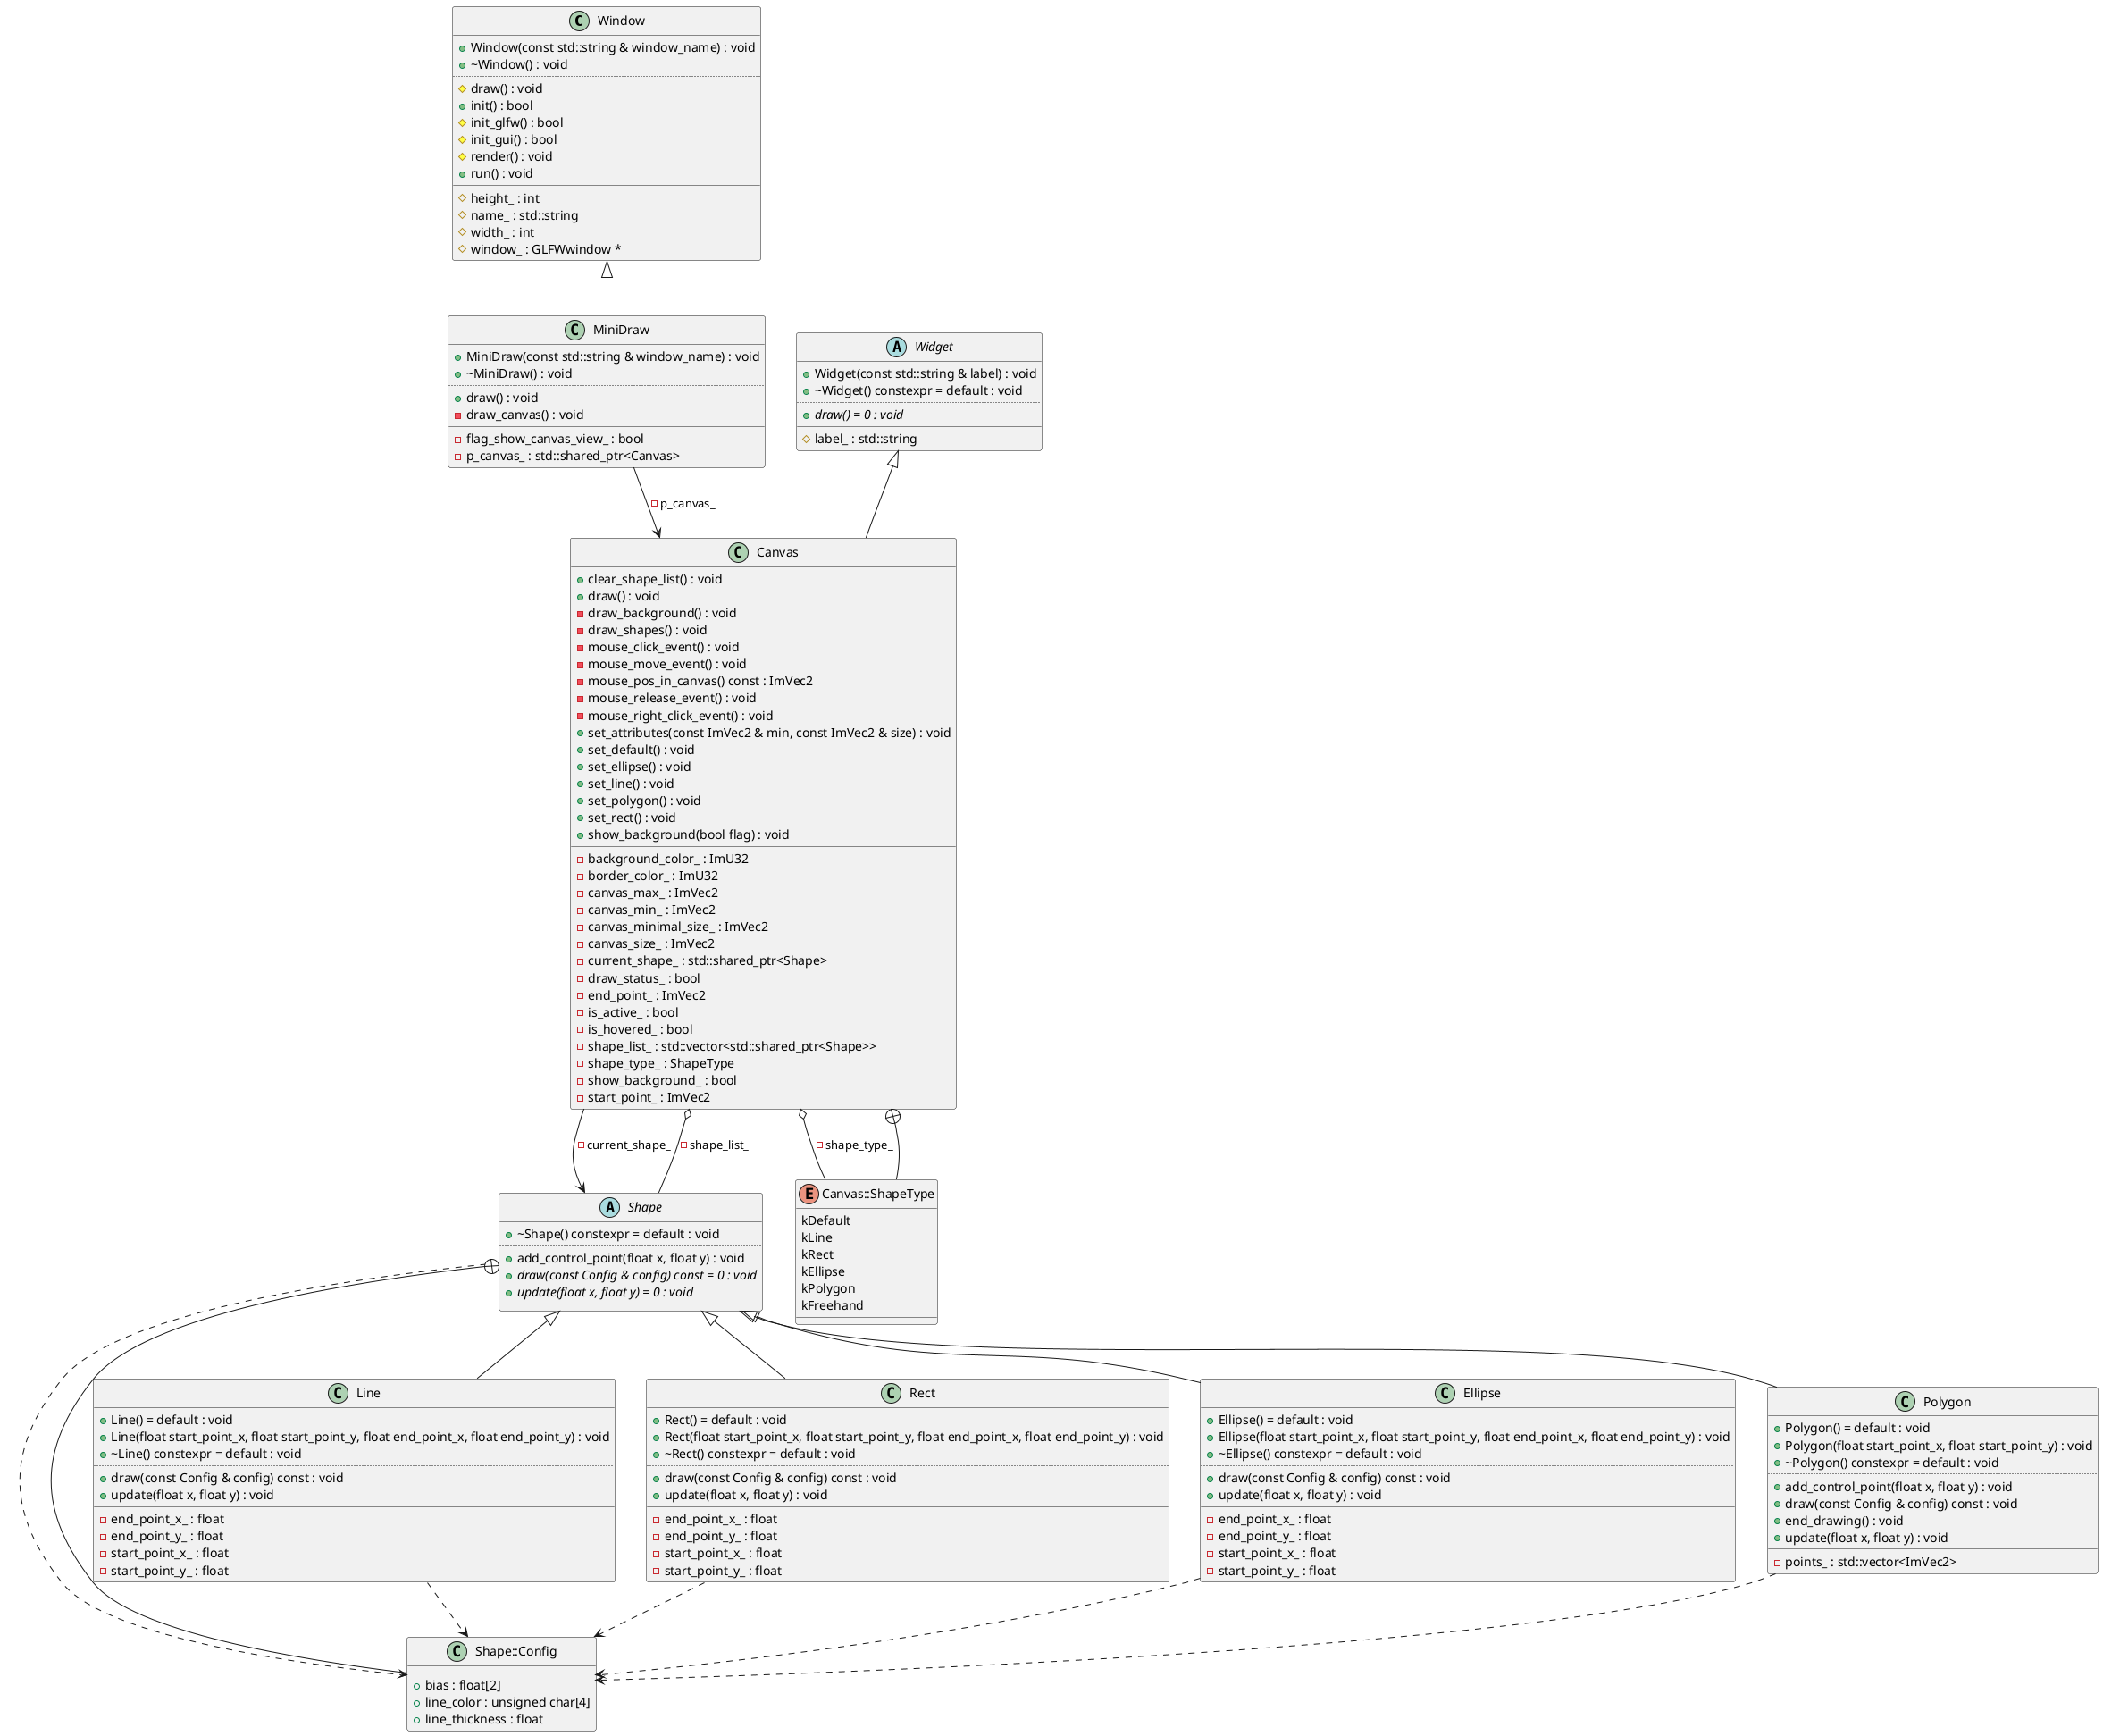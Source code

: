 @startuml
class "Window" as C_0005615952877166577034
class C_0005615952877166577034 {
+Window(const std::string & window_name) : void
+~Window() : void
..
#draw() : void
+init() : bool
#init_glfw() : bool
#init_gui() : bool
#render() : void
+run() : void
__
#height_ : int
#name_ : std::string
#width_ : int
#window_ : GLFWwindow *
}
abstract "Shape" as C_0013949332899565985436
abstract C_0013949332899565985436 {
+~Shape() constexpr = default : void
..
+add_control_point(float x, float y) : void
{abstract} +draw(const Config & config) const = 0 : void
{abstract} +update(float x, float y) = 0 : void
__
}
class "Shape::Config" as C_0010110700635438516104
class C_0010110700635438516104 {
__
+bias : float[2]
+line_color : unsigned char[4]
+line_thickness : float
}
abstract "Widget" as C_0000146601290597178883
abstract C_0000146601290597178883 {
+Widget(const std::string & label) : void
+~Widget() constexpr = default : void
..
{abstract} +draw() = 0 : void
__
#label_ : std::string
}
class "Canvas" as C_0001524359799791403135
class C_0001524359799791403135 {
+clear_shape_list() : void
+draw() : void
-draw_background() : void
-draw_shapes() : void
-mouse_click_event() : void
-mouse_move_event() : void
-mouse_pos_in_canvas() const : ImVec2
-mouse_release_event() : void
-mouse_right_click_event() : void
+set_attributes(const ImVec2 & min, const ImVec2 & size) : void
+set_default() : void
+set_ellipse() : void
+set_line() : void
+set_polygon() : void
+set_rect() : void
+show_background(bool flag) : void
__
-background_color_ : ImU32
-border_color_ : ImU32
-canvas_max_ : ImVec2
-canvas_min_ : ImVec2
-canvas_minimal_size_ : ImVec2
-canvas_size_ : ImVec2
-current_shape_ : std::shared_ptr<Shape>
-draw_status_ : bool
-end_point_ : ImVec2
-is_active_ : bool
-is_hovered_ : bool
-shape_list_ : std::vector<std::shared_ptr<Shape>>
-shape_type_ : ShapeType
-show_background_ : bool
-start_point_ : ImVec2
}
enum "Canvas::ShapeType" as C_0001662182189586718078
enum C_0001662182189586718078 {
kDefault
kLine
kRect
kEllipse
kPolygon
kFreehand
}
class "MiniDraw" as C_0017583646214516483458
class C_0017583646214516483458 {
+MiniDraw(const std::string & window_name) : void
+~MiniDraw() : void
..
+draw() : void
-draw_canvas() : void
__
-flag_show_canvas_view_ : bool
-p_canvas_ : std::shared_ptr<Canvas>
}
class "Line" as C_0014826438833874875116
class C_0014826438833874875116 {
+Line() = default : void
+Line(float start_point_x, float start_point_y, float end_point_x, float end_point_y) : void
+~Line() constexpr = default : void
..
+draw(const Config & config) const : void
+update(float x, float y) : void
__
-end_point_x_ : float
-end_point_y_ : float
-start_point_x_ : float
-start_point_y_ : float
}
class "Rect" as C_0007557301749679236440
class C_0007557301749679236440 {
+Rect() = default : void
+Rect(float start_point_x, float start_point_y, float end_point_x, float end_point_y) : void
+~Rect() constexpr = default : void
..
+draw(const Config & config) const : void
+update(float x, float y) : void
__
-end_point_x_ : float
-end_point_y_ : float
-start_point_x_ : float
-start_point_y_ : float
}
class "Ellipse" as C_0014015084089363562073
class C_0014015084089363562073 {
+Ellipse() = default : void
+Ellipse(float start_point_x, float start_point_y, float end_point_x, float end_point_y) : void
+~Ellipse() constexpr = default : void
..
+draw(const Config & config) const : void
+update(float x, float y) : void
__
-end_point_x_ : float
-end_point_y_ : float
-start_point_x_ : float
-start_point_y_ : float
}
class "Polygon" as C_0015848645235968799771
class C_0015848645235968799771 {
+Polygon() = default : void
+Polygon(float start_point_x, float start_point_y) : void
+~Polygon() constexpr = default : void
..
+add_control_point(float x, float y) : void
+draw(const Config & config) const : void
+end_drawing() : void
+update(float x, float y) : void
__
-points_ : std::vector<ImVec2>
}
C_0013949332899565985436 ..> C_0010110700635438516104
C_0010110700635438516104 --+ C_0013949332899565985436
C_0001524359799791403135 o-- C_0001662182189586718078 : -shape_type_
C_0001524359799791403135 --> C_0013949332899565985436 : -current_shape_
C_0001524359799791403135 o-- C_0013949332899565985436 : -shape_list_
C_0000146601290597178883 <|-- C_0001524359799791403135
C_0001662182189586718078 --+ C_0001524359799791403135
C_0017583646214516483458 --> C_0001524359799791403135 : -p_canvas_
C_0005615952877166577034 <|-- C_0017583646214516483458
C_0014826438833874875116 ..> C_0010110700635438516104
C_0013949332899565985436 <|-- C_0014826438833874875116
C_0007557301749679236440 ..> C_0010110700635438516104
C_0013949332899565985436 <|-- C_0007557301749679236440
C_0014015084089363562073 ..> C_0010110700635438516104
C_0013949332899565985436 <|-- C_0014015084089363562073
C_0015848645235968799771 ..> C_0010110700635438516104
C_0013949332899565985436 <|-- C_0015848645235968799771

'Generated with clang-uml, version 0.6.0
'LLVM version clang version 19.1.7
@enduml
